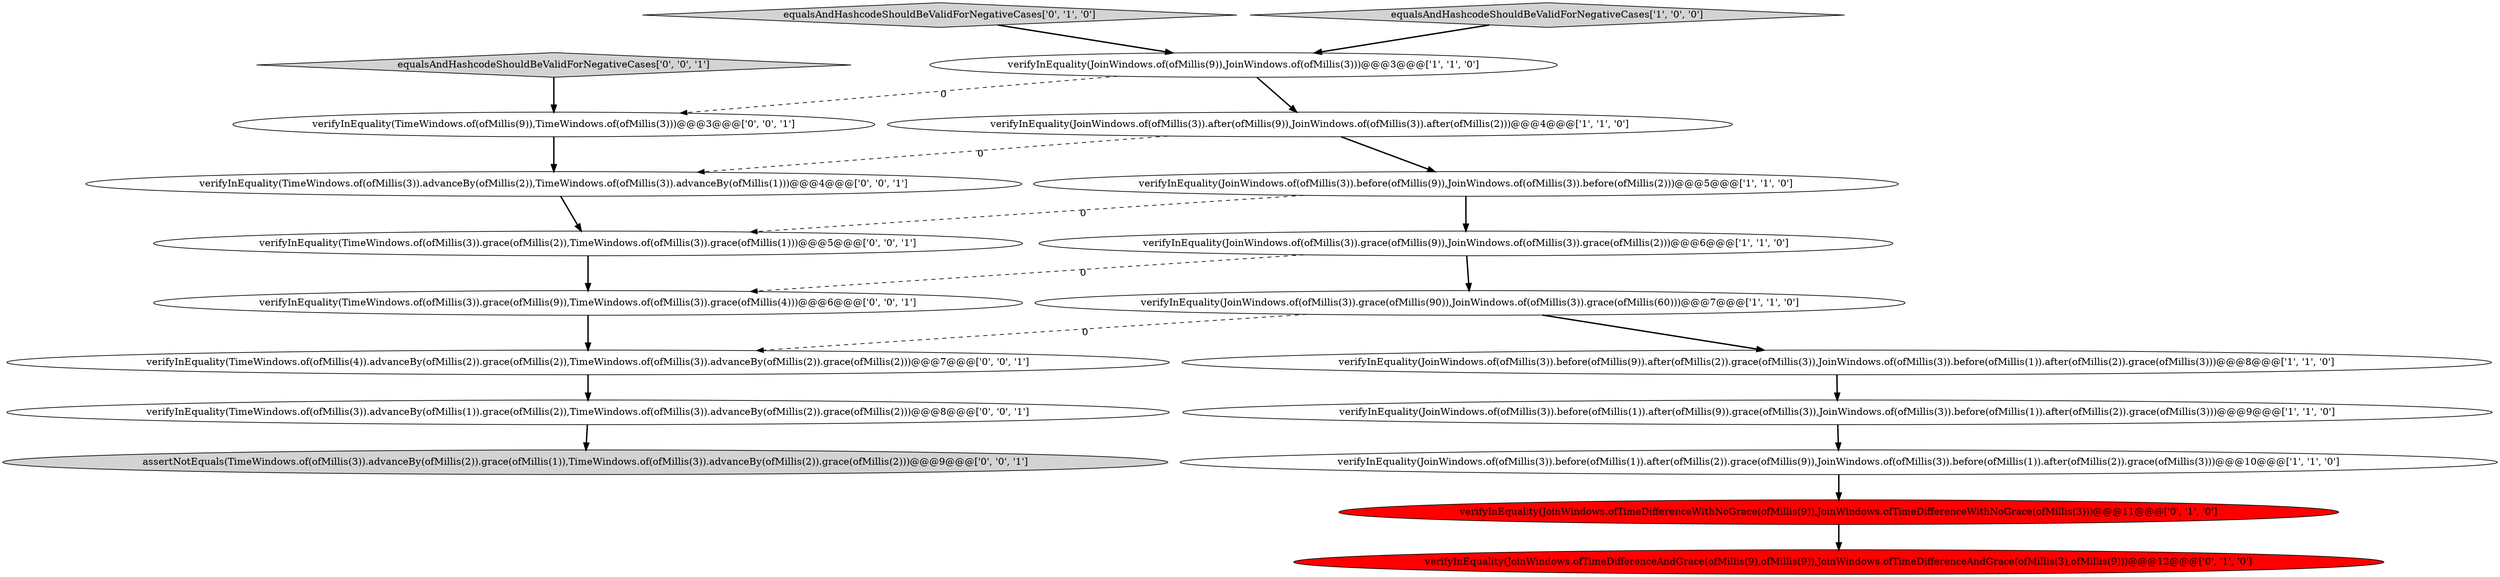 digraph {
16 [style = filled, label = "verifyInEquality(TimeWindows.of(ofMillis(4)).advanceBy(ofMillis(2)).grace(ofMillis(2)),TimeWindows.of(ofMillis(3)).advanceBy(ofMillis(2)).grace(ofMillis(2)))@@@7@@@['0', '0', '1']", fillcolor = white, shape = ellipse image = "AAA0AAABBB3BBB"];
5 [style = filled, label = "verifyInEquality(JoinWindows.of(ofMillis(3)).before(ofMillis(1)).after(ofMillis(2)).grace(ofMillis(9)),JoinWindows.of(ofMillis(3)).before(ofMillis(1)).after(ofMillis(2)).grace(ofMillis(3)))@@@10@@@['1', '1', '0']", fillcolor = white, shape = ellipse image = "AAA0AAABBB1BBB"];
17 [style = filled, label = "verifyInEquality(TimeWindows.of(ofMillis(9)),TimeWindows.of(ofMillis(3)))@@@3@@@['0', '0', '1']", fillcolor = white, shape = ellipse image = "AAA0AAABBB3BBB"];
0 [style = filled, label = "verifyInEquality(JoinWindows.of(ofMillis(3)).grace(ofMillis(90)),JoinWindows.of(ofMillis(3)).grace(ofMillis(60)))@@@7@@@['1', '1', '0']", fillcolor = white, shape = ellipse image = "AAA0AAABBB1BBB"];
14 [style = filled, label = "verifyInEquality(TimeWindows.of(ofMillis(3)).grace(ofMillis(2)),TimeWindows.of(ofMillis(3)).grace(ofMillis(1)))@@@5@@@['0', '0', '1']", fillcolor = white, shape = ellipse image = "AAA0AAABBB3BBB"];
4 [style = filled, label = "verifyInEquality(JoinWindows.of(ofMillis(3)).before(ofMillis(9)).after(ofMillis(2)).grace(ofMillis(3)),JoinWindows.of(ofMillis(3)).before(ofMillis(1)).after(ofMillis(2)).grace(ofMillis(3)))@@@8@@@['1', '1', '0']", fillcolor = white, shape = ellipse image = "AAA0AAABBB1BBB"];
9 [style = filled, label = "verifyInEquality(JoinWindows.ofTimeDifferenceAndGrace(ofMillis(9),ofMillis(9)),JoinWindows.ofTimeDifferenceAndGrace(ofMillis(3),ofMillis(9)))@@@12@@@['0', '1', '0']", fillcolor = red, shape = ellipse image = "AAA1AAABBB2BBB"];
10 [style = filled, label = "verifyInEquality(JoinWindows.ofTimeDifferenceWithNoGrace(ofMillis(9)),JoinWindows.ofTimeDifferenceWithNoGrace(ofMillis(3)))@@@11@@@['0', '1', '0']", fillcolor = red, shape = ellipse image = "AAA1AAABBB2BBB"];
15 [style = filled, label = "verifyInEquality(TimeWindows.of(ofMillis(3)).advanceBy(ofMillis(2)),TimeWindows.of(ofMillis(3)).advanceBy(ofMillis(1)))@@@4@@@['0', '0', '1']", fillcolor = white, shape = ellipse image = "AAA0AAABBB3BBB"];
18 [style = filled, label = "equalsAndHashcodeShouldBeValidForNegativeCases['0', '0', '1']", fillcolor = lightgray, shape = diamond image = "AAA0AAABBB3BBB"];
11 [style = filled, label = "equalsAndHashcodeShouldBeValidForNegativeCases['0', '1', '0']", fillcolor = lightgray, shape = diamond image = "AAA0AAABBB2BBB"];
7 [style = filled, label = "verifyInEquality(JoinWindows.of(ofMillis(9)),JoinWindows.of(ofMillis(3)))@@@3@@@['1', '1', '0']", fillcolor = white, shape = ellipse image = "AAA0AAABBB1BBB"];
19 [style = filled, label = "assertNotEquals(TimeWindows.of(ofMillis(3)).advanceBy(ofMillis(2)).grace(ofMillis(1)),TimeWindows.of(ofMillis(3)).advanceBy(ofMillis(2)).grace(ofMillis(2)))@@@9@@@['0', '0', '1']", fillcolor = lightgray, shape = ellipse image = "AAA0AAABBB3BBB"];
12 [style = filled, label = "verifyInEquality(TimeWindows.of(ofMillis(3)).grace(ofMillis(9)),TimeWindows.of(ofMillis(3)).grace(ofMillis(4)))@@@6@@@['0', '0', '1']", fillcolor = white, shape = ellipse image = "AAA0AAABBB3BBB"];
2 [style = filled, label = "verifyInEquality(JoinWindows.of(ofMillis(3)).before(ofMillis(1)).after(ofMillis(9)).grace(ofMillis(3)),JoinWindows.of(ofMillis(3)).before(ofMillis(1)).after(ofMillis(2)).grace(ofMillis(3)))@@@9@@@['1', '1', '0']", fillcolor = white, shape = ellipse image = "AAA0AAABBB1BBB"];
8 [style = filled, label = "verifyInEquality(JoinWindows.of(ofMillis(3)).before(ofMillis(9)),JoinWindows.of(ofMillis(3)).before(ofMillis(2)))@@@5@@@['1', '1', '0']", fillcolor = white, shape = ellipse image = "AAA0AAABBB1BBB"];
6 [style = filled, label = "verifyInEquality(JoinWindows.of(ofMillis(3)).after(ofMillis(9)),JoinWindows.of(ofMillis(3)).after(ofMillis(2)))@@@4@@@['1', '1', '0']", fillcolor = white, shape = ellipse image = "AAA0AAABBB1BBB"];
1 [style = filled, label = "equalsAndHashcodeShouldBeValidForNegativeCases['1', '0', '0']", fillcolor = lightgray, shape = diamond image = "AAA0AAABBB1BBB"];
13 [style = filled, label = "verifyInEquality(TimeWindows.of(ofMillis(3)).advanceBy(ofMillis(1)).grace(ofMillis(2)),TimeWindows.of(ofMillis(3)).advanceBy(ofMillis(2)).grace(ofMillis(2)))@@@8@@@['0', '0', '1']", fillcolor = white, shape = ellipse image = "AAA0AAABBB3BBB"];
3 [style = filled, label = "verifyInEquality(JoinWindows.of(ofMillis(3)).grace(ofMillis(9)),JoinWindows.of(ofMillis(3)).grace(ofMillis(2)))@@@6@@@['1', '1', '0']", fillcolor = white, shape = ellipse image = "AAA0AAABBB1BBB"];
5->10 [style = bold, label=""];
16->13 [style = bold, label=""];
15->14 [style = bold, label=""];
7->17 [style = dashed, label="0"];
8->3 [style = bold, label=""];
0->16 [style = dashed, label="0"];
18->17 [style = bold, label=""];
12->16 [style = bold, label=""];
4->2 [style = bold, label=""];
8->14 [style = dashed, label="0"];
1->7 [style = bold, label=""];
3->0 [style = bold, label=""];
13->19 [style = bold, label=""];
3->12 [style = dashed, label="0"];
6->15 [style = dashed, label="0"];
0->4 [style = bold, label=""];
14->12 [style = bold, label=""];
7->6 [style = bold, label=""];
6->8 [style = bold, label=""];
17->15 [style = bold, label=""];
10->9 [style = bold, label=""];
11->7 [style = bold, label=""];
2->5 [style = bold, label=""];
}
